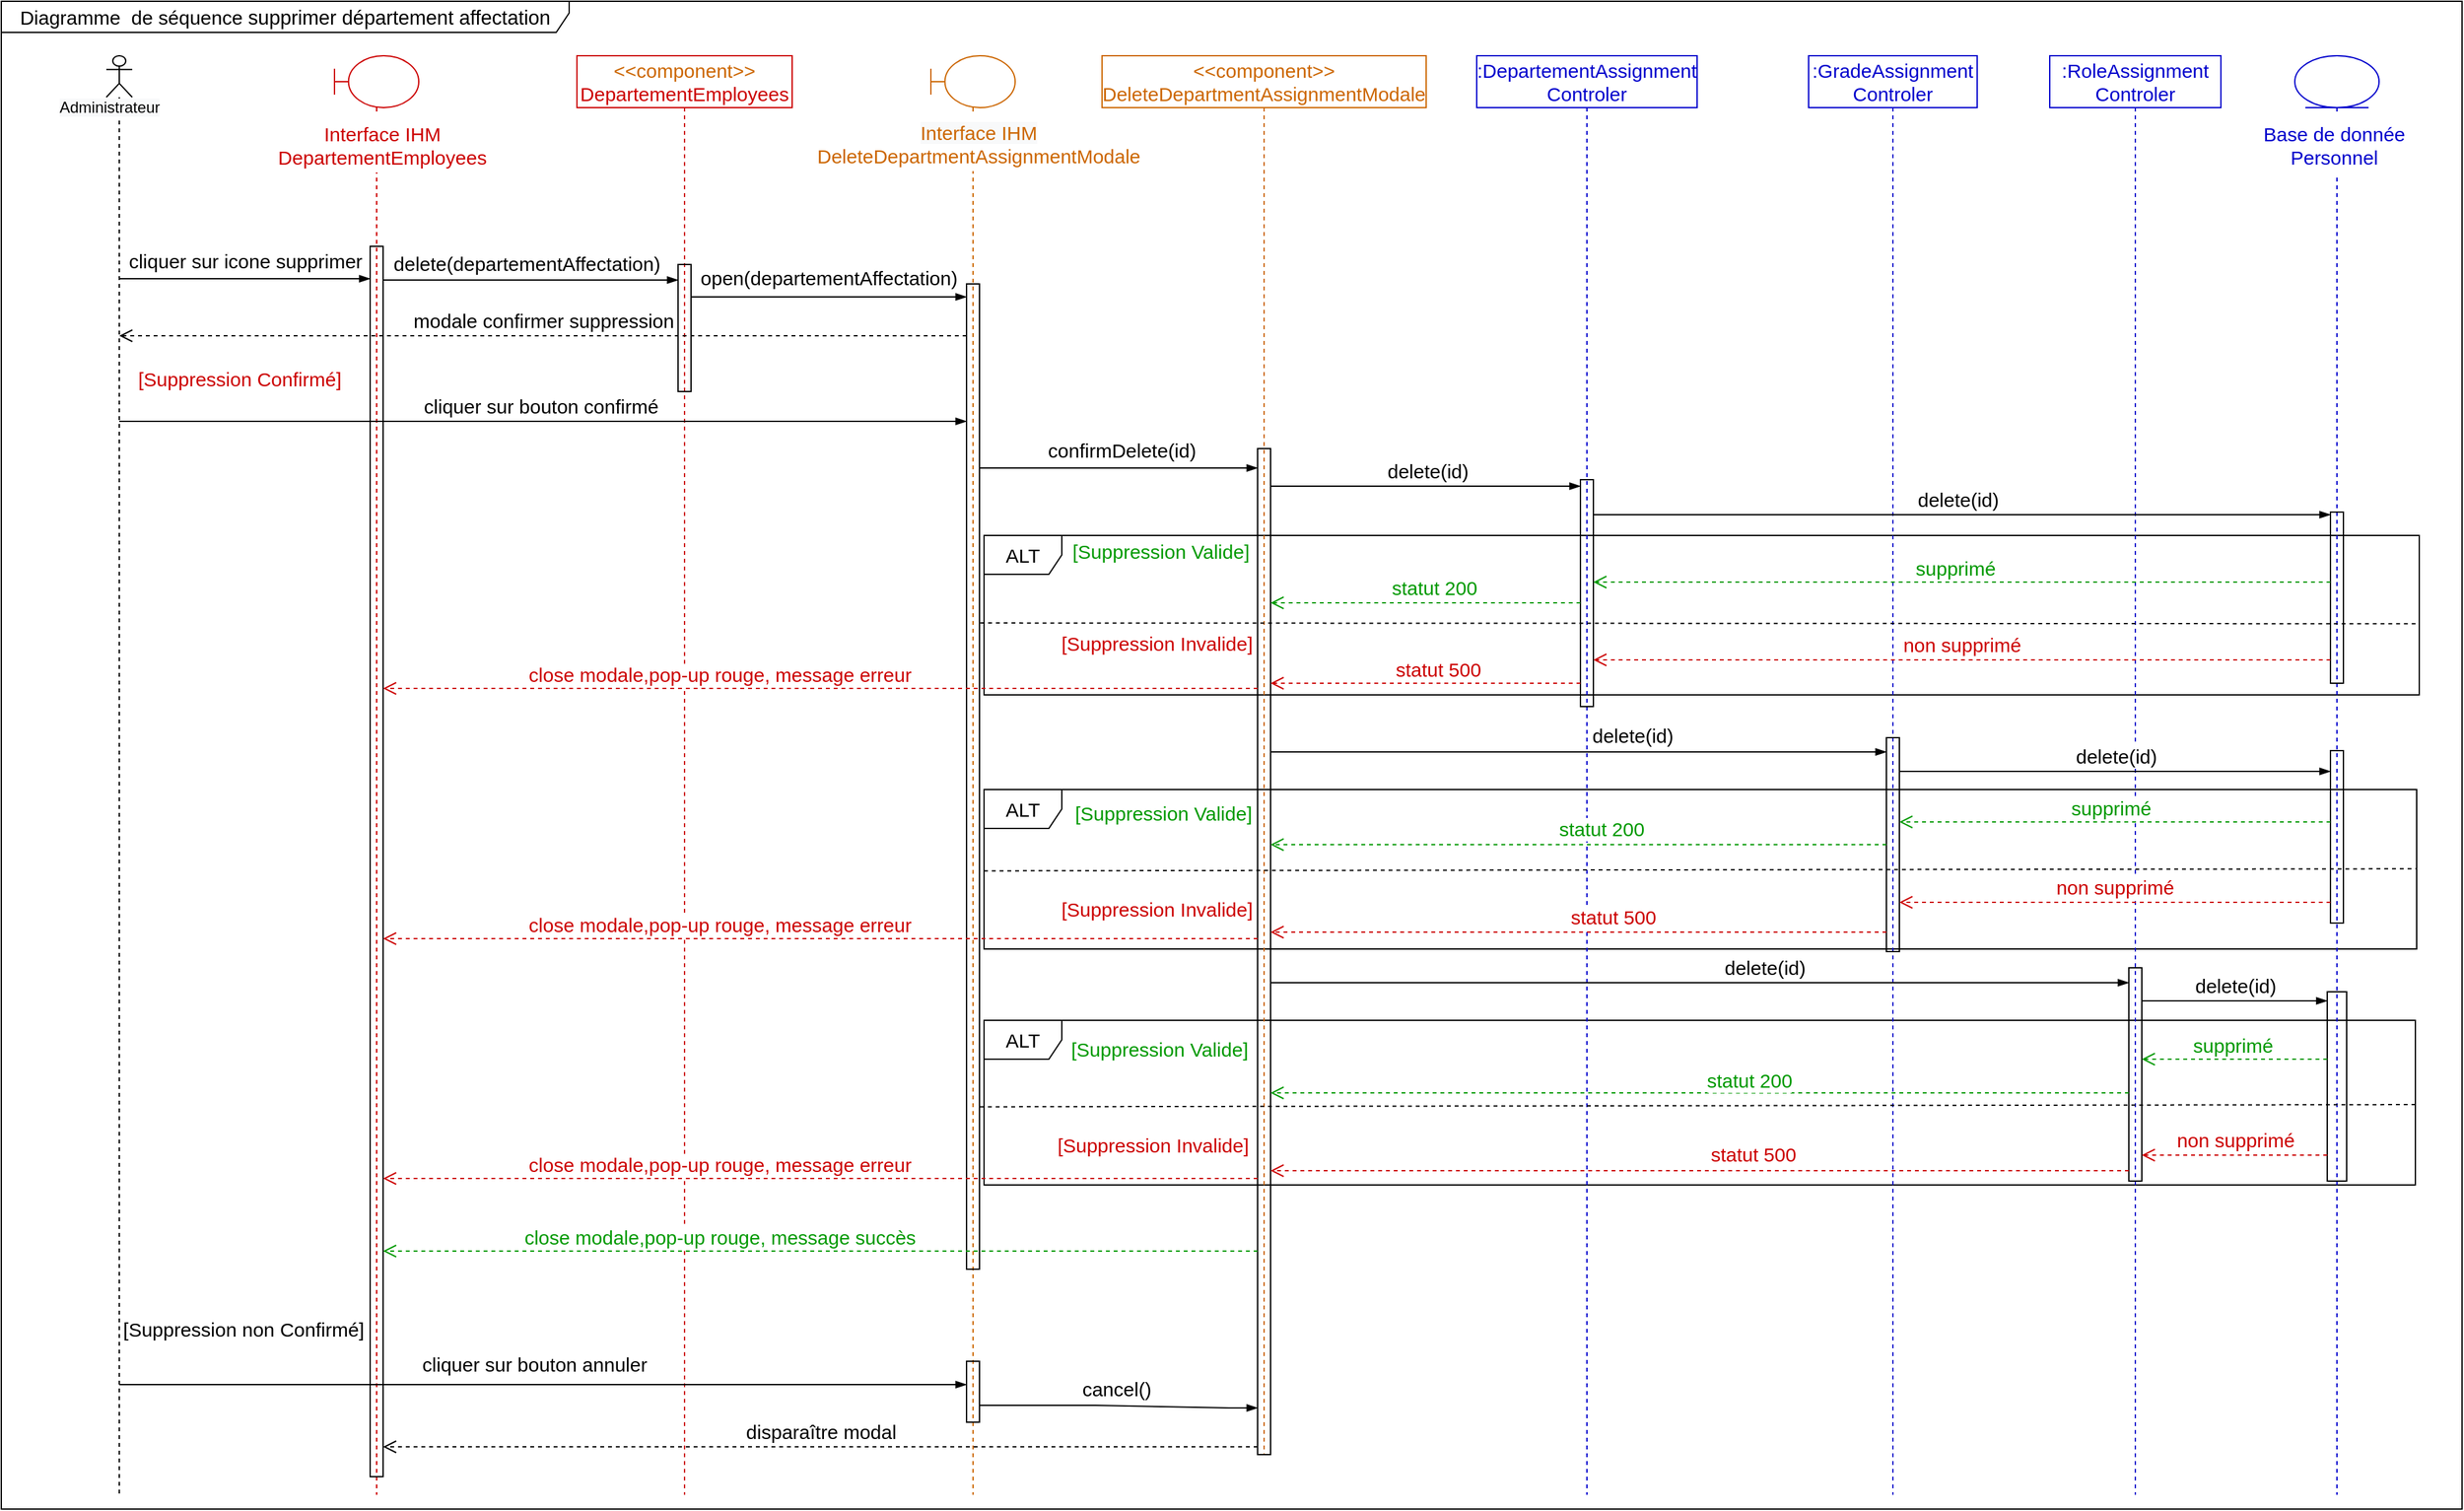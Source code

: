<mxfile version="20.2.7" type="github">
  <diagram id="HV-Ul5BWGhLKLwsfqbYy" name="Page-1">
    <mxGraphModel dx="3555" dy="1763" grid="0" gridSize="10" guides="1" tooltips="1" connect="1" arrows="1" fold="1" page="1" pageScale="1" pageWidth="827" pageHeight="1169" math="0" shadow="0">
      <root>
        <mxCell id="0" />
        <mxCell id="1" parent="0" />
        <mxCell id="Of5QE-kt6p7iBzTXu6Bn-2" value="Diagramme&amp;nbsp; de séquence&amp;nbsp;&lt;span style=&quot;font-size: 11.5pt; line-height: 150%; font-family: Helvetica, sans-serif; background: white;&quot;&gt;supprimer département affectation&lt;/span&gt;" style="shape=umlFrame;whiteSpace=wrap;html=1;rounded=0;shadow=0;glass=0;sketch=0;fontSize=15;fillColor=none;width=438;height=24;" parent="1" vertex="1">
          <mxGeometry x="29" y="23" width="1898" height="1163" as="geometry" />
        </mxCell>
        <mxCell id="Of5QE-kt6p7iBzTXu6Bn-229" value="ALT" style="shape=umlFrame;whiteSpace=wrap;html=1;fontSize=15;fontColor=#000000;fillColor=none;" parent="1" vertex="1">
          <mxGeometry x="787" y="809" width="1104" height="127" as="geometry" />
        </mxCell>
        <mxCell id="Of5QE-kt6p7iBzTXu6Bn-196" value="ALT" style="shape=umlFrame;whiteSpace=wrap;html=1;fontSize=15;fontColor=#000000;fillColor=none;" parent="1" vertex="1">
          <mxGeometry x="787" y="631" width="1105" height="123" as="geometry" />
        </mxCell>
        <mxCell id="Of5QE-kt6p7iBzTXu6Bn-183" value="ALT" style="shape=umlFrame;whiteSpace=wrap;html=1;fontSize=15;fontColor=#000000;fillColor=none;" parent="1" vertex="1">
          <mxGeometry x="787" y="435" width="1107" height="123" as="geometry" />
        </mxCell>
        <mxCell id="Of5QE-kt6p7iBzTXu6Bn-8" value=":DepartementAssignment&lt;br&gt;Controler" style="shape=umlLifeline;perimeter=lifelinePerimeter;whiteSpace=wrap;html=1;container=1;collapsible=0;recursiveResize=0;outlineConnect=0;rounded=0;shadow=0;glass=0;sketch=0;fillColor=none;fontSize=15;fontColor=#0000CC;strokeColor=#0000CC;" parent="1" vertex="1">
          <mxGeometry x="1167" y="65" width="170" height="1110" as="geometry" />
        </mxCell>
        <mxCell id="Of5QE-kt6p7iBzTXu6Bn-173" value="" style="html=1;points=[];perimeter=orthogonalPerimeter;rounded=0;shadow=0;glass=0;sketch=0;fontSize=15;fillColor=none;" parent="Of5QE-kt6p7iBzTXu6Bn-8" vertex="1">
          <mxGeometry x="80" y="327" width="10" height="175" as="geometry" />
        </mxCell>
        <mxCell id="Of5QE-kt6p7iBzTXu6Bn-12" value="" style="shape=umlLifeline;participant=umlActor;perimeter=lifelinePerimeter;whiteSpace=wrap;html=1;container=1;collapsible=0;recursiveResize=0;verticalAlign=top;spacingTop=36;outlineConnect=0;fillColor=none;size=32;sketch=0;shadow=0;rounded=0;glass=0;" parent="1" vertex="1">
          <mxGeometry x="110" y="65" width="20" height="1110" as="geometry" />
        </mxCell>
        <mxCell id="Of5QE-kt6p7iBzTXu6Bn-13" value="&lt;span style=&quot;color: rgb(0, 0, 0); font-family: Helvetica; font-size: 12px; font-style: normal; font-variant-ligatures: normal; font-variant-caps: normal; font-weight: 400; letter-spacing: normal; orphans: 2; text-align: center; text-indent: 0px; text-transform: none; widows: 2; word-spacing: 0px; -webkit-text-stroke-width: 0px; background-color: rgb(248, 249, 250); text-decoration-thickness: initial; text-decoration-style: initial; text-decoration-color: initial; float: none; display: inline !important;&quot;&gt;Administrateur&lt;/span&gt;" style="text;whiteSpace=wrap;html=1;" parent="1" vertex="1">
          <mxGeometry x="72" y="91" width="105" height="36" as="geometry" />
        </mxCell>
        <mxCell id="Of5QE-kt6p7iBzTXu6Bn-16" value="" style="shape=umlLifeline;participant=umlBoundary;perimeter=lifelinePerimeter;whiteSpace=wrap;html=1;container=1;collapsible=0;recursiveResize=0;verticalAlign=top;spacingTop=36;outlineConnect=0;rounded=0;shadow=0;glass=0;sketch=0;fontSize=15;fillColor=none;fontColor=#CC0000;strokeColor=#CC0000;" parent="1" vertex="1">
          <mxGeometry x="286" y="65" width="65" height="1110" as="geometry" />
        </mxCell>
        <mxCell id="Of5QE-kt6p7iBzTXu6Bn-17" value="&lt;span style=&quot;font-family: Helvetica; font-size: 15px; font-style: normal; font-variant-ligatures: normal; font-variant-caps: normal; font-weight: 400; letter-spacing: normal; orphans: 2; text-indent: 0px; text-transform: none; widows: 2; word-spacing: 0px; -webkit-text-stroke-width: 0px; text-decoration-thickness: initial; text-decoration-style: initial; text-decoration-color: initial; float: none; display: inline !important;&quot;&gt;Interface IHM&lt;/span&gt;&lt;br style=&quot;font-family: Helvetica; font-size: 15px; font-style: normal; font-variant-ligatures: normal; font-variant-caps: normal; font-weight: 400; letter-spacing: normal; orphans: 2; text-indent: 0px; text-transform: none; widows: 2; word-spacing: 0px; -webkit-text-stroke-width: 0px; text-decoration-thickness: initial; text-decoration-style: initial; text-decoration-color: initial;&quot;&gt;DepartementEmployees" style="text;whiteSpace=wrap;html=1;fontSize=15;align=center;fillColor=default;fontColor=#CC0000;" parent="Of5QE-kt6p7iBzTXu6Bn-16" vertex="1">
          <mxGeometry x="-24" y="45" width="122" height="45" as="geometry" />
        </mxCell>
        <mxCell id="Of5QE-kt6p7iBzTXu6Bn-18" value="" style="html=1;points=[];perimeter=orthogonalPerimeter;rounded=0;shadow=0;glass=0;sketch=0;fontSize=15;fillColor=none;" parent="Of5QE-kt6p7iBzTXu6Bn-16" vertex="1">
          <mxGeometry x="27.5" y="147" width="10" height="949" as="geometry" />
        </mxCell>
        <mxCell id="Of5QE-kt6p7iBzTXu6Bn-20" value=":GradeAssignment&lt;br&gt;Controler" style="shape=umlLifeline;perimeter=lifelinePerimeter;whiteSpace=wrap;html=1;container=1;collapsible=0;recursiveResize=0;outlineConnect=0;rounded=0;shadow=0;glass=0;sketch=0;fillColor=none;fontSize=15;strokeColor=#0000CC;fontColor=#0000CC;" parent="1" vertex="1">
          <mxGeometry x="1423" y="65" width="130" height="1110" as="geometry" />
        </mxCell>
        <mxCell id="Of5QE-kt6p7iBzTXu6Bn-208" value="" style="html=1;points=[];perimeter=orthogonalPerimeter;rounded=0;shadow=0;glass=0;sketch=0;fontSize=15;fillColor=none;" parent="Of5QE-kt6p7iBzTXu6Bn-20" vertex="1">
          <mxGeometry x="60" y="526" width="10" height="165" as="geometry" />
        </mxCell>
        <mxCell id="Of5QE-kt6p7iBzTXu6Bn-23" value="" style="shape=umlLifeline;participant=umlEntity;perimeter=lifelinePerimeter;whiteSpace=wrap;html=1;container=1;collapsible=0;recursiveResize=0;verticalAlign=top;spacingTop=36;outlineConnect=0;rounded=0;shadow=0;glass=0;sketch=0;fontSize=15;fillColor=none;strokeColor=#0000CC;" parent="1" vertex="1">
          <mxGeometry x="1798" y="65" width="65" height="1110" as="geometry" />
        </mxCell>
        <mxCell id="Of5QE-kt6p7iBzTXu6Bn-24" value="Base de donnée&lt;br&gt;Personnel" style="text;whiteSpace=wrap;html=1;fontSize=15;align=center;fillColor=default;fontColor=#0000CC;labelBackgroundColor=none;" parent="Of5QE-kt6p7iBzTXu6Bn-23" vertex="1">
          <mxGeometry x="-33" y="45" width="127" height="48" as="geometry" />
        </mxCell>
        <mxCell id="Of5QE-kt6p7iBzTXu6Bn-179" value="" style="html=1;points=[];perimeter=orthogonalPerimeter;rounded=0;shadow=0;glass=0;sketch=0;fontSize=15;fillColor=none;" parent="Of5QE-kt6p7iBzTXu6Bn-23" vertex="1">
          <mxGeometry x="27.5" y="352" width="10" height="132" as="geometry" />
        </mxCell>
        <mxCell id="Of5QE-kt6p7iBzTXu6Bn-210" value="" style="html=1;points=[];perimeter=orthogonalPerimeter;rounded=0;shadow=0;glass=0;sketch=0;fontSize=15;fillColor=none;" parent="Of5QE-kt6p7iBzTXu6Bn-23" vertex="1">
          <mxGeometry x="27.5" y="536" width="10" height="133" as="geometry" />
        </mxCell>
        <mxCell id="Of5QE-kt6p7iBzTXu6Bn-237" value="" style="html=1;points=[];perimeter=orthogonalPerimeter;rounded=0;shadow=0;glass=0;sketch=0;fontSize=15;fillColor=none;" parent="Of5QE-kt6p7iBzTXu6Bn-23" vertex="1">
          <mxGeometry x="25" y="722" width="15" height="146" as="geometry" />
        </mxCell>
        <mxCell id="Of5QE-kt6p7iBzTXu6Bn-33" value="&lt;span style=&quot;color: rgb(204, 102, 0);&quot;&gt;&amp;lt;&amp;lt;component&amp;gt;&amp;gt;&lt;/span&gt;&lt;br style=&quot;color: rgb(204, 102, 0);&quot;&gt;DepartementEmployees" style="shape=umlLifeline;perimeter=lifelinePerimeter;whiteSpace=wrap;html=1;container=1;collapsible=0;recursiveResize=0;outlineConnect=0;rounded=0;shadow=0;glass=0;sketch=0;fillColor=none;fontSize=15;fontColor=#CC0000;strokeColor=#CC0000;" parent="1" vertex="1">
          <mxGeometry x="473" y="65" width="166" height="1110" as="geometry" />
        </mxCell>
        <mxCell id="Of5QE-kt6p7iBzTXu6Bn-155" value="" style="html=1;points=[];perimeter=orthogonalPerimeter;rounded=0;shadow=0;glass=0;sketch=0;fontSize=15;fillColor=none;" parent="Of5QE-kt6p7iBzTXu6Bn-33" vertex="1">
          <mxGeometry x="78" y="161" width="10" height="98" as="geometry" />
        </mxCell>
        <mxCell id="Of5QE-kt6p7iBzTXu6Bn-37" value=":RoleAssignment&lt;br&gt;Controler" style="shape=umlLifeline;perimeter=lifelinePerimeter;whiteSpace=wrap;html=1;container=1;collapsible=0;recursiveResize=0;outlineConnect=0;rounded=0;shadow=0;glass=0;sketch=0;fillColor=none;fontSize=15;strokeColor=#0000CC;fontColor=#0000CC;" parent="1" vertex="1">
          <mxGeometry x="1609" y="65" width="132" height="1110" as="geometry" />
        </mxCell>
        <mxCell id="Of5QE-kt6p7iBzTXu6Bn-233" value="" style="html=1;points=[];perimeter=orthogonalPerimeter;rounded=0;shadow=0;glass=0;sketch=0;fontSize=15;fillColor=none;" parent="Of5QE-kt6p7iBzTXu6Bn-37" vertex="1">
          <mxGeometry x="61" y="703.5" width="10" height="164.5" as="geometry" />
        </mxCell>
        <mxCell id="Of5QE-kt6p7iBzTXu6Bn-150" value="" style="edgeStyle=elbowEdgeStyle;fontSize=12;html=1;endArrow=blockThin;endFill=1;rounded=0;" parent="1" source="Of5QE-kt6p7iBzTXu6Bn-12" target="Of5QE-kt6p7iBzTXu6Bn-18" edge="1">
          <mxGeometry width="160" relative="1" as="geometry">
            <mxPoint x="115" y="229" as="sourcePoint" />
            <mxPoint x="323.5" y="237" as="targetPoint" />
            <Array as="points">
              <mxPoint x="190" y="237" />
              <mxPoint x="171" y="210" />
            </Array>
          </mxGeometry>
        </mxCell>
        <mxCell id="Of5QE-kt6p7iBzTXu6Bn-151" value="cliquer sur icone supprimer" style="edgeLabel;html=1;align=center;verticalAlign=middle;resizable=0;points=[];fontSize=15;" parent="Of5QE-kt6p7iBzTXu6Bn-150" vertex="1" connectable="0">
          <mxGeometry x="-0.395" relative="1" as="geometry">
            <mxPoint x="38" y="-14" as="offset" />
          </mxGeometry>
        </mxCell>
        <mxCell id="Of5QE-kt6p7iBzTXu6Bn-152" value="" style="fontSize=12;html=1;endArrow=blockThin;endFill=1;rounded=0;" parent="1" source="Of5QE-kt6p7iBzTXu6Bn-18" target="Of5QE-kt6p7iBzTXu6Bn-155" edge="1">
          <mxGeometry width="160" relative="1" as="geometry">
            <mxPoint x="333.5" y="238" as="sourcePoint" />
            <mxPoint x="560" y="238" as="targetPoint" />
            <Array as="points">
              <mxPoint x="382" y="238" />
            </Array>
          </mxGeometry>
        </mxCell>
        <mxCell id="Of5QE-kt6p7iBzTXu6Bn-153" value="delete(departementAffectation)" style="edgeLabel;html=1;align=center;verticalAlign=middle;resizable=0;points=[];fontSize=15;" parent="Of5QE-kt6p7iBzTXu6Bn-152" vertex="1" connectable="0">
          <mxGeometry x="-0.006" y="-3" relative="1" as="geometry">
            <mxPoint x="-3" y="-16" as="offset" />
          </mxGeometry>
        </mxCell>
        <mxCell id="Of5QE-kt6p7iBzTXu6Bn-158" value="" style="shape=umlLifeline;participant=umlBoundary;perimeter=lifelinePerimeter;whiteSpace=wrap;html=1;container=1;collapsible=0;recursiveResize=0;verticalAlign=top;spacingTop=36;outlineConnect=0;rounded=0;shadow=0;glass=0;sketch=0;fontSize=15;fillColor=none;fontColor=#CC6600;strokeColor=#CC6600;" parent="1" vertex="1">
          <mxGeometry x="746" y="65" width="65" height="1110" as="geometry" />
        </mxCell>
        <mxCell id="Of5QE-kt6p7iBzTXu6Bn-159" value="&lt;span style=&quot;font-family: Helvetica; font-size: 15px; font-style: normal; font-variant-ligatures: normal; font-variant-caps: normal; font-weight: 400; letter-spacing: normal; orphans: 2; text-indent: 0px; text-transform: none; widows: 2; word-spacing: 0px; -webkit-text-stroke-width: 0px; background-color: rgb(248, 249, 250); text-decoration-thickness: initial; text-decoration-style: initial; text-decoration-color: initial; float: none; display: inline !important;&quot;&gt;Interface IHM&lt;/span&gt;&lt;br style=&quot;font-family: Helvetica; font-size: 15px; font-style: normal; font-variant-ligatures: normal; font-variant-caps: normal; font-weight: 400; letter-spacing: normal; orphans: 2; text-indent: 0px; text-transform: none; widows: 2; word-spacing: 0px; -webkit-text-stroke-width: 0px; background-color: rgb(248, 249, 250); text-decoration-thickness: initial; text-decoration-style: initial; text-decoration-color: initial;&quot;&gt;DeleteDepartmentAssignmentModale" style="text;whiteSpace=wrap;html=1;fontSize=15;align=center;fillColor=default;fontColor=#CC6600;" parent="Of5QE-kt6p7iBzTXu6Bn-158" vertex="1">
          <mxGeometry x="-24" y="44" width="122" height="45" as="geometry" />
        </mxCell>
        <mxCell id="Of5QE-kt6p7iBzTXu6Bn-160" value="" style="html=1;points=[];perimeter=orthogonalPerimeter;rounded=0;shadow=0;glass=0;sketch=0;fontSize=15;fillColor=none;" parent="Of5QE-kt6p7iBzTXu6Bn-158" vertex="1">
          <mxGeometry x="27.5" y="176" width="10" height="760" as="geometry" />
        </mxCell>
        <mxCell id="Of5QE-kt6p7iBzTXu6Bn-263" value="" style="html=1;points=[];perimeter=orthogonalPerimeter;rounded=0;shadow=0;glass=0;sketch=0;fontSize=15;fillColor=none;" parent="Of5QE-kt6p7iBzTXu6Bn-158" vertex="1">
          <mxGeometry x="27.5" y="1007" width="10" height="47" as="geometry" />
        </mxCell>
        <mxCell id="Of5QE-kt6p7iBzTXu6Bn-161" value="&amp;lt;&amp;lt;component&amp;gt;&amp;gt;&lt;br&gt;DeleteDepartmentAssignmentModale" style="shape=umlLifeline;perimeter=lifelinePerimeter;whiteSpace=wrap;html=1;container=1;collapsible=0;recursiveResize=0;outlineConnect=0;rounded=0;shadow=0;glass=0;sketch=0;fillColor=none;fontSize=15;fontColor=#CC6600;strokeColor=#CC6600;" parent="1" vertex="1">
          <mxGeometry x="878" y="65" width="250" height="1079" as="geometry" />
        </mxCell>
        <mxCell id="Of5QE-kt6p7iBzTXu6Bn-170" value="" style="html=1;points=[];perimeter=orthogonalPerimeter;rounded=0;shadow=0;glass=0;sketch=0;fontSize=15;fillColor=none;" parent="Of5QE-kt6p7iBzTXu6Bn-161" vertex="1">
          <mxGeometry x="120" y="303" width="10" height="776" as="geometry" />
        </mxCell>
        <mxCell id="Of5QE-kt6p7iBzTXu6Bn-162" value="" style="edgeStyle=elbowEdgeStyle;fontSize=12;html=1;endArrow=blockThin;endFill=1;rounded=0;" parent="1" source="Of5QE-kt6p7iBzTXu6Bn-155" target="Of5QE-kt6p7iBzTXu6Bn-160" edge="1">
          <mxGeometry width="160" relative="1" as="geometry">
            <mxPoint x="570" y="246" as="sourcePoint" />
            <mxPoint x="780.5" y="246" as="targetPoint" />
            <Array as="points">
              <mxPoint x="666" y="251" />
              <mxPoint x="612" y="237" />
            </Array>
          </mxGeometry>
        </mxCell>
        <mxCell id="Of5QE-kt6p7iBzTXu6Bn-163" value="open(departementAffectation&lt;span style=&quot;font-size: 15px;&quot;&gt;)&lt;/span&gt;" style="edgeLabel;html=1;align=center;verticalAlign=middle;resizable=0;points=[];fontSize=15;" parent="Of5QE-kt6p7iBzTXu6Bn-162" vertex="1" connectable="0">
          <mxGeometry x="-0.26" relative="1" as="geometry">
            <mxPoint x="27" y="-15" as="offset" />
          </mxGeometry>
        </mxCell>
        <mxCell id="Of5QE-kt6p7iBzTXu6Bn-164" value="&lt;div style=&quot;text-align: left; font-size: 15px;&quot;&gt;&lt;/div&gt;&lt;span style=&quot;text-align: right;&quot;&gt;&lt;div style=&quot;text-align: left;&quot;&gt;&lt;span style=&quot;background-color: initial;&quot;&gt;[Suppression Confirmé&lt;/span&gt;&lt;span style=&quot;background-color: initial;&quot;&gt;]&lt;/span&gt;&lt;/div&gt;&lt;/span&gt;" style="text;html=1;strokeColor=none;fillColor=none;align=center;verticalAlign=middle;whiteSpace=wrap;rounded=0;fontSize=15;fontColor=#CC0000;" parent="1" vertex="1">
          <mxGeometry x="129.16" y="296" width="168.35" height="35.81" as="geometry" />
        </mxCell>
        <mxCell id="Of5QE-kt6p7iBzTXu6Bn-165" value="modale confirmer suppression" style="html=1;verticalAlign=bottom;endArrow=open;dashed=1;endSize=8;rounded=0;fontSize=15;" parent="1" source="Of5QE-kt6p7iBzTXu6Bn-160" target="Of5QE-kt6p7iBzTXu6Bn-12" edge="1">
          <mxGeometry relative="1" as="geometry">
            <mxPoint x="780.5" y="304" as="sourcePoint" />
            <mxPoint x="118.962" y="304" as="targetPoint" />
            <Array as="points">
              <mxPoint x="593" y="281" />
            </Array>
          </mxGeometry>
        </mxCell>
        <mxCell id="Of5QE-kt6p7iBzTXu6Bn-166" value="" style="edgeStyle=elbowEdgeStyle;fontSize=12;html=1;endArrow=blockThin;endFill=1;rounded=0;fontColor=#000000;" parent="1" source="Of5QE-kt6p7iBzTXu6Bn-12" target="Of5QE-kt6p7iBzTXu6Bn-160" edge="1">
          <mxGeometry width="160" relative="1" as="geometry">
            <mxPoint x="119.447" y="366" as="sourcePoint" />
            <mxPoint x="780.5" y="366" as="targetPoint" />
            <Array as="points">
              <mxPoint x="640" y="347" />
            </Array>
          </mxGeometry>
        </mxCell>
        <mxCell id="Of5QE-kt6p7iBzTXu6Bn-167" value="cliquer sur bouton confirmé" style="edgeLabel;html=1;align=center;verticalAlign=middle;resizable=0;points=[];fontSize=15;fontColor=#000000;" parent="Of5QE-kt6p7iBzTXu6Bn-166" vertex="1" connectable="0">
          <mxGeometry x="0.077" y="-2" relative="1" as="geometry">
            <mxPoint x="-27" y="-14" as="offset" />
          </mxGeometry>
        </mxCell>
        <mxCell id="Of5QE-kt6p7iBzTXu6Bn-168" value="" style="edgeStyle=elbowEdgeStyle;fontSize=12;html=1;endArrow=blockThin;endFill=1;rounded=0;fontColor=#000000;" parent="1" source="Of5QE-kt6p7iBzTXu6Bn-160" target="Of5QE-kt6p7iBzTXu6Bn-170" edge="1">
          <mxGeometry width="160" relative="1" as="geometry">
            <mxPoint x="790.5" y="383.0" as="sourcePoint" />
            <mxPoint x="996" y="383.0" as="targetPoint" />
            <Array as="points">
              <mxPoint x="838" y="383" />
            </Array>
          </mxGeometry>
        </mxCell>
        <mxCell id="Of5QE-kt6p7iBzTXu6Bn-169" value="confirmDelete(id)" style="edgeLabel;html=1;align=center;verticalAlign=middle;resizable=0;points=[];fontSize=15;fontColor=#000000;" parent="Of5QE-kt6p7iBzTXu6Bn-168" vertex="1" connectable="0">
          <mxGeometry x="0.013" y="1" relative="1" as="geometry">
            <mxPoint x="1" y="-13" as="offset" />
          </mxGeometry>
        </mxCell>
        <mxCell id="Of5QE-kt6p7iBzTXu6Bn-171" value="" style="edgeStyle=elbowEdgeStyle;fontSize=12;html=1;endArrow=blockThin;endFill=1;rounded=0;fontColor=#000000;" parent="1" source="Of5QE-kt6p7iBzTXu6Bn-170" target="Of5QE-kt6p7iBzTXu6Bn-173" edge="1">
          <mxGeometry width="160" relative="1" as="geometry">
            <mxPoint x="1006" y="397" as="sourcePoint" />
            <mxPoint x="1273.5" y="397" as="targetPoint" />
            <Array as="points">
              <mxPoint x="1199" y="397" />
              <mxPoint x="1222" y="436" />
            </Array>
          </mxGeometry>
        </mxCell>
        <mxCell id="Of5QE-kt6p7iBzTXu6Bn-172" value="delete(id)" style="edgeLabel;html=1;align=center;verticalAlign=middle;resizable=0;points=[];fontSize=15;fontColor=#000000;" parent="Of5QE-kt6p7iBzTXu6Bn-171" vertex="1" connectable="0">
          <mxGeometry x="-0.029" relative="1" as="geometry">
            <mxPoint x="5" y="-12" as="offset" />
          </mxGeometry>
        </mxCell>
        <mxCell id="Of5QE-kt6p7iBzTXu6Bn-177" value="" style="edgeStyle=elbowEdgeStyle;fontSize=12;html=1;endArrow=blockThin;endFill=1;rounded=0;fontColor=#000000;" parent="1" source="Of5QE-kt6p7iBzTXu6Bn-173" target="Of5QE-kt6p7iBzTXu6Bn-179" edge="1">
          <mxGeometry width="160" relative="1" as="geometry">
            <mxPoint x="1501" y="419" as="sourcePoint" />
            <mxPoint x="1751" y="437" as="targetPoint" />
            <Array as="points">
              <mxPoint x="1695" y="419" />
              <mxPoint x="1726" y="476" />
            </Array>
          </mxGeometry>
        </mxCell>
        <mxCell id="Of5QE-kt6p7iBzTXu6Bn-178" value="delete(id)" style="edgeLabel;html=1;align=center;verticalAlign=middle;resizable=0;points=[];fontSize=15;fontColor=#000000;" parent="Of5QE-kt6p7iBzTXu6Bn-177" vertex="1" connectable="0">
          <mxGeometry x="-0.029" relative="1" as="geometry">
            <mxPoint x="5" y="-12" as="offset" />
          </mxGeometry>
        </mxCell>
        <mxCell id="Of5QE-kt6p7iBzTXu6Bn-180" value="&lt;font color=&quot;#009900&quot;&gt;supprimé&lt;/font&gt;" style="html=1;verticalAlign=bottom;endArrow=open;dashed=1;endSize=8;rounded=0;fontSize=15;strokeColor=#009900;" parent="1" source="Of5QE-kt6p7iBzTXu6Bn-179" target="Of5QE-kt6p7iBzTXu6Bn-173" edge="1">
          <mxGeometry x="0.02" y="1" relative="1" as="geometry">
            <mxPoint x="2439.5" y="483.0" as="sourcePoint" />
            <mxPoint x="1501" y="468" as="targetPoint" />
            <Array as="points">
              <mxPoint x="1709" y="471" />
            </Array>
            <mxPoint as="offset" />
          </mxGeometry>
        </mxCell>
        <mxCell id="Of5QE-kt6p7iBzTXu6Bn-182" value="" style="html=1;verticalAlign=bottom;endArrow=open;dashed=1;endSize=8;rounded=0;fontSize=15;strokeColor=#009900;" parent="1" source="Of5QE-kt6p7iBzTXu6Bn-173" target="Of5QE-kt6p7iBzTXu6Bn-170" edge="1">
          <mxGeometry x="-0.151" relative="1" as="geometry">
            <mxPoint x="1273.5" y="505" as="sourcePoint" />
            <mxPoint x="1006" y="505" as="targetPoint" />
            <Array as="points">
              <mxPoint x="1041" y="487" />
            </Array>
            <mxPoint as="offset" />
          </mxGeometry>
        </mxCell>
        <mxCell id="Of5QE-kt6p7iBzTXu6Bn-191" value="&lt;span style=&quot;color: rgb(0, 153, 0); font-size: 15px;&quot;&gt;statut 200&lt;/span&gt;" style="edgeLabel;html=1;align=center;verticalAlign=middle;resizable=0;points=[];" parent="Of5QE-kt6p7iBzTXu6Bn-182" vertex="1" connectable="0">
          <mxGeometry x="-0.246" y="1" relative="1" as="geometry">
            <mxPoint x="-23" y="-13" as="offset" />
          </mxGeometry>
        </mxCell>
        <mxCell id="Of5QE-kt6p7iBzTXu6Bn-184" value="&lt;div style=&quot;text-align: left; font-size: 15px;&quot;&gt;&lt;/div&gt;&lt;span style=&quot;text-align: right;&quot;&gt;&lt;div style=&quot;text-align: left;&quot;&gt;&lt;span style=&quot;background-color: initial;&quot;&gt;[Suppression Valide&lt;/span&gt;&lt;span style=&quot;background-color: initial;&quot;&gt;]&lt;/span&gt;&lt;/div&gt;&lt;/span&gt;" style="text;html=1;strokeColor=none;fillColor=none;align=center;verticalAlign=middle;whiteSpace=wrap;rounded=0;fontSize=15;fontColor=#009900;" parent="1" vertex="1">
          <mxGeometry x="835.004" y="433" width="177.32" height="28" as="geometry" />
        </mxCell>
        <mxCell id="Of5QE-kt6p7iBzTXu6Bn-185" value="&lt;div style=&quot;text-align: left; font-size: 15px;&quot;&gt;&lt;/div&gt;&lt;span style=&quot;text-align: right;&quot;&gt;&lt;div style=&quot;text-align: left;&quot;&gt;&lt;span style=&quot;background-color: initial;&quot;&gt;[Suppression Invalide&lt;/span&gt;&lt;span style=&quot;background-color: initial;&quot;&gt;]&lt;/span&gt;&lt;/div&gt;&lt;/span&gt;" style="text;html=1;strokeColor=none;fillColor=none;align=center;verticalAlign=middle;whiteSpace=wrap;rounded=0;fontSize=15;fontColor=#CC0000;" parent="1" vertex="1">
          <mxGeometry x="832.004" y="504" width="177.32" height="28" as="geometry" />
        </mxCell>
        <mxCell id="Of5QE-kt6p7iBzTXu6Bn-186" style="rounded=0;orthogonalLoop=1;jettySize=auto;html=1;fontSize=15;fontColor=#000000;strokeColor=#000000;endArrow=none;endFill=0;dashed=1;exitX=1.066;exitY=0.524;exitDx=0;exitDy=0;exitPerimeter=0;entryX=0.999;entryY=0.554;entryDx=0;entryDy=0;entryPerimeter=0;" parent="1" target="Of5QE-kt6p7iBzTXu6Bn-183" edge="1">
          <mxGeometry relative="1" as="geometry">
            <mxPoint x="784.16" y="502.544" as="sourcePoint" />
            <mxPoint x="2508" y="502.544" as="targetPoint" />
          </mxGeometry>
        </mxCell>
        <mxCell id="Of5QE-kt6p7iBzTXu6Bn-187" value="&lt;font color=&quot;#cc0000&quot;&gt;non supprimé&lt;/font&gt;" style="html=1;verticalAlign=bottom;endArrow=open;dashed=1;endSize=8;rounded=0;fontSize=15;fontColor=#000000;strokeColor=#CC0000;" parent="1" source="Of5QE-kt6p7iBzTXu6Bn-179" target="Of5QE-kt6p7iBzTXu6Bn-173" edge="1">
          <mxGeometry relative="1" as="geometry">
            <mxPoint x="2436.5" y="512" as="sourcePoint" />
            <mxPoint x="1501" y="532.0" as="targetPoint" />
            <Array as="points">
              <mxPoint x="1551" y="531" />
            </Array>
          </mxGeometry>
        </mxCell>
        <mxCell id="Of5QE-kt6p7iBzTXu6Bn-189" value="" style="html=1;verticalAlign=bottom;endArrow=open;dashed=1;endSize=8;rounded=0;fontSize=15;fontColor=#000000;strokeColor=#CC0000;" parent="1" source="Of5QE-kt6p7iBzTXu6Bn-173" target="Of5QE-kt6p7iBzTXu6Bn-170" edge="1">
          <mxGeometry x="-0.194" y="2" relative="1" as="geometry">
            <mxPoint x="1240.5" y="549" as="sourcePoint" />
            <mxPoint x="1058" y="549" as="targetPoint" />
            <Array as="points">
              <mxPoint x="1221" y="549" />
            </Array>
            <mxPoint as="offset" />
          </mxGeometry>
        </mxCell>
        <mxCell id="Of5QE-kt6p7iBzTXu6Bn-190" value="&lt;span style=&quot;color: rgb(204, 0, 0); font-size: 15px;&quot;&gt;statut 500&lt;/span&gt;" style="edgeLabel;html=1;align=center;verticalAlign=middle;resizable=0;points=[];" parent="Of5QE-kt6p7iBzTXu6Bn-189" vertex="1" connectable="0">
          <mxGeometry x="-0.101" y="-3" relative="1" as="geometry">
            <mxPoint x="-3" y="-8" as="offset" />
          </mxGeometry>
        </mxCell>
        <mxCell id="Of5QE-kt6p7iBzTXu6Bn-197" value="&lt;div style=&quot;text-align: left; font-size: 15px;&quot;&gt;&lt;/div&gt;&lt;span style=&quot;text-align: right;&quot;&gt;&lt;div style=&quot;text-align: left;&quot;&gt;&lt;span style=&quot;background-color: initial;&quot;&gt;[Suppression Valide&lt;/span&gt;&lt;span style=&quot;background-color: initial;&quot;&gt;]&lt;/span&gt;&lt;/div&gt;&lt;/span&gt;" style="text;html=1;strokeColor=none;fillColor=none;align=center;verticalAlign=middle;whiteSpace=wrap;rounded=0;fontSize=15;fontColor=#009900;" parent="1" vertex="1">
          <mxGeometry x="837.004" y="635" width="177.32" height="28" as="geometry" />
        </mxCell>
        <mxCell id="Of5QE-kt6p7iBzTXu6Bn-198" value="&lt;div style=&quot;text-align: left; font-size: 15px;&quot;&gt;&lt;/div&gt;&lt;span style=&quot;text-align: right;&quot;&gt;&lt;div style=&quot;text-align: left;&quot;&gt;&lt;span style=&quot;background-color: initial;&quot;&gt;[Suppression Invalide&lt;/span&gt;&lt;span style=&quot;background-color: initial;&quot;&gt;]&lt;/span&gt;&lt;/div&gt;&lt;/span&gt;" style="text;html=1;strokeColor=none;fillColor=none;align=center;verticalAlign=middle;whiteSpace=wrap;rounded=0;fontSize=15;fontColor=#CC0000;" parent="1" vertex="1">
          <mxGeometry x="832.004" y="709" width="177.32" height="28" as="geometry" />
        </mxCell>
        <mxCell id="Of5QE-kt6p7iBzTXu6Bn-201" value="" style="edgeStyle=elbowEdgeStyle;fontSize=12;html=1;endArrow=blockThin;endFill=1;rounded=0;fontColor=#000000;" parent="1" source="Of5QE-kt6p7iBzTXu6Bn-170" target="Of5QE-kt6p7iBzTXu6Bn-208" edge="1">
          <mxGeometry width="160" relative="1" as="geometry">
            <mxPoint x="1018" y="600" as="sourcePoint" />
            <mxPoint x="1257" y="600" as="targetPoint" />
            <Array as="points">
              <mxPoint x="1213" y="602" />
              <mxPoint x="1232" y="639" />
            </Array>
          </mxGeometry>
        </mxCell>
        <mxCell id="Of5QE-kt6p7iBzTXu6Bn-202" value="delete(id)" style="edgeLabel;html=1;align=center;verticalAlign=middle;resizable=0;points=[];fontSize=15;fontColor=#000000;" parent="Of5QE-kt6p7iBzTXu6Bn-201" vertex="1" connectable="0">
          <mxGeometry x="-0.029" relative="1" as="geometry">
            <mxPoint x="48" y="-13" as="offset" />
          </mxGeometry>
        </mxCell>
        <mxCell id="Of5QE-kt6p7iBzTXu6Bn-211" value="" style="edgeStyle=elbowEdgeStyle;fontSize=12;html=1;endArrow=blockThin;endFill=1;rounded=0;fontColor=#000000;" parent="1" source="Of5QE-kt6p7iBzTXu6Bn-208" target="Of5QE-kt6p7iBzTXu6Bn-210" edge="1">
          <mxGeometry width="160" relative="1" as="geometry">
            <mxPoint x="1878" y="621" as="sourcePoint" />
            <mxPoint x="2516.5" y="615" as="targetPoint" />
            <Array as="points">
              <mxPoint x="1811" y="617" />
              <mxPoint x="2070" y="670" />
            </Array>
          </mxGeometry>
        </mxCell>
        <mxCell id="Of5QE-kt6p7iBzTXu6Bn-212" value="delete(id)" style="edgeLabel;html=1;align=center;verticalAlign=middle;resizable=0;points=[];fontSize=15;fontColor=#000000;" parent="Of5QE-kt6p7iBzTXu6Bn-211" vertex="1" connectable="0">
          <mxGeometry x="-0.029" relative="1" as="geometry">
            <mxPoint x="5" y="-12" as="offset" />
          </mxGeometry>
        </mxCell>
        <mxCell id="Of5QE-kt6p7iBzTXu6Bn-213" style="rounded=0;orthogonalLoop=1;jettySize=auto;html=1;fontSize=15;fontColor=#000000;strokeColor=#000000;endArrow=none;endFill=0;dashed=1;exitX=0;exitY=0.51;exitDx=0;exitDy=0;exitPerimeter=0;entryX=1;entryY=0.497;entryDx=0;entryDy=0;entryPerimeter=0;" parent="1" source="Of5QE-kt6p7iBzTXu6Bn-196" target="Of5QE-kt6p7iBzTXu6Bn-196" edge="1">
          <mxGeometry relative="1" as="geometry">
            <mxPoint x="811.0" y="691.664" as="sourcePoint" />
            <mxPoint x="2534.84" y="691.664" as="targetPoint" />
          </mxGeometry>
        </mxCell>
        <mxCell id="Of5QE-kt6p7iBzTXu6Bn-215" value="&lt;font color=&quot;#009900&quot;&gt;supprimé&lt;/font&gt;" style="html=1;verticalAlign=bottom;endArrow=open;dashed=1;endSize=8;rounded=0;fontSize=15;strokeColor=#009900;" parent="1" source="Of5QE-kt6p7iBzTXu6Bn-210" target="Of5QE-kt6p7iBzTXu6Bn-208" edge="1">
          <mxGeometry x="0.02" y="1" relative="1" as="geometry">
            <mxPoint x="2503.5" y="663" as="sourcePoint" />
            <mxPoint x="1878" y="656" as="targetPoint" />
            <Array as="points">
              <mxPoint x="1812" y="656" />
            </Array>
            <mxPoint as="offset" />
          </mxGeometry>
        </mxCell>
        <mxCell id="Of5QE-kt6p7iBzTXu6Bn-217" value="" style="html=1;verticalAlign=bottom;endArrow=open;dashed=1;endSize=8;rounded=0;fontSize=15;strokeColor=#009900;" parent="1" source="Of5QE-kt6p7iBzTXu6Bn-208" target="Of5QE-kt6p7iBzTXu6Bn-170" edge="1">
          <mxGeometry x="-0.151" relative="1" as="geometry">
            <mxPoint x="1646" y="684" as="sourcePoint" />
            <mxPoint x="1412" y="687" as="targetPoint" />
            <Array as="points" />
            <mxPoint as="offset" />
          </mxGeometry>
        </mxCell>
        <mxCell id="Of5QE-kt6p7iBzTXu6Bn-218" value="&lt;span style=&quot;color: rgb(0, 153, 0); font-size: 15px;&quot;&gt;statut 200&lt;/span&gt;" style="edgeLabel;html=1;align=center;verticalAlign=middle;resizable=0;points=[];" parent="Of5QE-kt6p7iBzTXu6Bn-217" vertex="1" connectable="0">
          <mxGeometry x="-0.246" y="1" relative="1" as="geometry">
            <mxPoint x="-41" y="-14" as="offset" />
          </mxGeometry>
        </mxCell>
        <mxCell id="Of5QE-kt6p7iBzTXu6Bn-219" value="&lt;font color=&quot;#cc0000&quot;&gt;non supprimé&lt;/font&gt;" style="html=1;verticalAlign=bottom;endArrow=open;dashed=1;endSize=8;rounded=0;fontSize=15;fontColor=#000000;strokeColor=#CC0000;" parent="1" source="Of5QE-kt6p7iBzTXu6Bn-210" target="Of5QE-kt6p7iBzTXu6Bn-208" edge="1">
          <mxGeometry relative="1" as="geometry">
            <mxPoint x="2503.5" y="725" as="sourcePoint" />
            <mxPoint x="1878" y="718.0" as="targetPoint" />
            <Array as="points">
              <mxPoint x="1769" y="718" />
            </Array>
          </mxGeometry>
        </mxCell>
        <mxCell id="Of5QE-kt6p7iBzTXu6Bn-221" value="" style="html=1;verticalAlign=bottom;endArrow=open;dashed=1;endSize=8;rounded=0;fontSize=15;fontColor=#000000;strokeColor=#CC0000;" parent="1" source="Of5QE-kt6p7iBzTXu6Bn-208" target="Of5QE-kt6p7iBzTXu6Bn-170" edge="1">
          <mxGeometry x="-0.114" y="-5" relative="1" as="geometry">
            <mxPoint x="1650" y="741" as="sourcePoint" />
            <mxPoint x="1416" y="741" as="targetPoint" />
            <Array as="points">
              <mxPoint x="1460" y="741" />
            </Array>
            <mxPoint as="offset" />
          </mxGeometry>
        </mxCell>
        <mxCell id="Of5QE-kt6p7iBzTXu6Bn-222" value="&lt;span style=&quot;color: rgb(204, 0, 0); font-size: 15px;&quot;&gt;statut 500&lt;/span&gt;" style="edgeLabel;html=1;align=center;verticalAlign=middle;resizable=0;points=[];fontColor=none;" parent="Of5QE-kt6p7iBzTXu6Bn-221" vertex="1" connectable="0">
          <mxGeometry x="-0.151" y="3" relative="1" as="geometry">
            <mxPoint x="-10" y="-15" as="offset" />
          </mxGeometry>
        </mxCell>
        <mxCell id="Of5QE-kt6p7iBzTXu6Bn-226" value="&lt;div style=&quot;text-align: left; font-size: 15px;&quot;&gt;&lt;/div&gt;&lt;span style=&quot;text-align: right;&quot;&gt;&lt;div style=&quot;text-align: left;&quot;&gt;&lt;span style=&quot;background-color: initial;&quot;&gt;[Suppression Valide&lt;/span&gt;&lt;span style=&quot;background-color: initial;&quot;&gt;]&lt;/span&gt;&lt;/div&gt;&lt;/span&gt;" style="text;html=1;strokeColor=none;fillColor=none;align=center;verticalAlign=middle;whiteSpace=wrap;rounded=0;fontSize=15;fontColor=#009900;" parent="1" vertex="1">
          <mxGeometry x="834.004" y="817" width="177.32" height="28" as="geometry" />
        </mxCell>
        <mxCell id="Of5QE-kt6p7iBzTXu6Bn-227" value="&lt;div style=&quot;text-align: left; font-size: 15px;&quot;&gt;&lt;/div&gt;&lt;span style=&quot;text-align: right;&quot;&gt;&lt;div style=&quot;text-align: left;&quot;&gt;&lt;span style=&quot;background-color: initial;&quot;&gt;[Suppression Invalide&lt;/span&gt;&lt;span style=&quot;background-color: initial;&quot;&gt;]&lt;/span&gt;&lt;/div&gt;&lt;/span&gt;" style="text;html=1;strokeColor=none;fillColor=none;align=center;verticalAlign=middle;whiteSpace=wrap;rounded=0;fontSize=15;fontColor=#CC0000;" parent="1" vertex="1">
          <mxGeometry x="829.004" y="891" width="177.32" height="28" as="geometry" />
        </mxCell>
        <mxCell id="Of5QE-kt6p7iBzTXu6Bn-228" style="rounded=0;orthogonalLoop=1;jettySize=auto;html=1;fontSize=15;fontColor=#000000;strokeColor=#000000;endArrow=none;endFill=0;dashed=1;exitX=0;exitY=0.51;exitDx=0;exitDy=0;exitPerimeter=0;entryX=1;entryY=0.512;entryDx=0;entryDy=0;entryPerimeter=0;" parent="1" target="Of5QE-kt6p7iBzTXu6Bn-229" edge="1">
          <mxGeometry relative="1" as="geometry">
            <mxPoint x="784" y="875.73" as="sourcePoint" />
            <mxPoint x="2499" y="874" as="targetPoint" />
          </mxGeometry>
        </mxCell>
        <mxCell id="Of5QE-kt6p7iBzTXu6Bn-230" value="" style="edgeStyle=elbowEdgeStyle;fontSize=12;html=1;endArrow=blockThin;endFill=1;rounded=0;fontColor=#000000;" parent="1" source="Of5QE-kt6p7iBzTXu6Bn-170" target="Of5QE-kt6p7iBzTXu6Bn-233" edge="1">
          <mxGeometry width="160" relative="1" as="geometry">
            <mxPoint x="1014.32" y="786" as="sourcePoint" />
            <mxPoint x="1680.32" y="786" as="targetPoint" />
            <Array as="points">
              <mxPoint x="1244" y="780" />
            </Array>
          </mxGeometry>
        </mxCell>
        <mxCell id="Of5QE-kt6p7iBzTXu6Bn-231" value="delete(id)" style="edgeLabel;html=1;align=center;verticalAlign=middle;resizable=0;points=[];fontSize=15;fontColor=#000000;" parent="Of5QE-kt6p7iBzTXu6Bn-230" vertex="1" connectable="0">
          <mxGeometry x="-0.029" relative="1" as="geometry">
            <mxPoint x="59" y="-12" as="offset" />
          </mxGeometry>
        </mxCell>
        <mxCell id="Of5QE-kt6p7iBzTXu6Bn-238" value="" style="edgeStyle=elbowEdgeStyle;fontSize=12;html=1;endArrow=blockThin;endFill=1;rounded=0;fontColor=#000000;" parent="1" source="Of5QE-kt6p7iBzTXu6Bn-233" target="Of5QE-kt6p7iBzTXu6Bn-237" edge="1">
          <mxGeometry width="160" relative="1" as="geometry">
            <mxPoint x="2300" y="799.0" as="sourcePoint" />
            <mxPoint x="2636" y="805" as="targetPoint" />
            <Array as="points">
              <mxPoint x="1789" y="794" />
              <mxPoint x="2491" y="805" />
              <mxPoint x="2672" y="845" />
            </Array>
          </mxGeometry>
        </mxCell>
        <mxCell id="Of5QE-kt6p7iBzTXu6Bn-239" value="delete(id)" style="edgeLabel;html=1;align=center;verticalAlign=middle;resizable=0;points=[];fontSize=15;fontColor=#000000;" parent="Of5QE-kt6p7iBzTXu6Bn-238" vertex="1" connectable="0">
          <mxGeometry x="-0.029" relative="1" as="geometry">
            <mxPoint x="2" y="-12" as="offset" />
          </mxGeometry>
        </mxCell>
        <mxCell id="Of5QE-kt6p7iBzTXu6Bn-240" value="&lt;font color=&quot;#009900&quot;&gt;supprimé&lt;/font&gt;" style="html=1;verticalAlign=bottom;endArrow=open;dashed=1;endSize=8;rounded=0;fontSize=15;strokeColor=#009900;" parent="1" source="Of5QE-kt6p7iBzTXu6Bn-237" target="Of5QE-kt6p7iBzTXu6Bn-233" edge="1">
          <mxGeometry x="0.02" y="1" relative="1" as="geometry">
            <mxPoint x="2499.5" y="841" as="sourcePoint" />
            <mxPoint x="2300" y="839.0" as="targetPoint" />
            <Array as="points">
              <mxPoint x="1747" y="839" />
            </Array>
            <mxPoint as="offset" />
          </mxGeometry>
        </mxCell>
        <mxCell id="Of5QE-kt6p7iBzTXu6Bn-242" value="" style="html=1;verticalAlign=bottom;endArrow=open;dashed=1;endSize=8;rounded=0;fontSize=15;strokeColor=#009900;" parent="1" source="Of5QE-kt6p7iBzTXu6Bn-233" target="Of5QE-kt6p7iBzTXu6Bn-170" edge="1">
          <mxGeometry x="0.02" y="1" relative="1" as="geometry">
            <mxPoint x="2018.5" y="865" as="sourcePoint" />
            <mxPoint x="1393" y="865" as="targetPoint" />
            <Array as="points">
              <mxPoint x="1653" y="865" />
            </Array>
            <mxPoint as="offset" />
          </mxGeometry>
        </mxCell>
        <mxCell id="Of5QE-kt6p7iBzTXu6Bn-243" value="&lt;span style=&quot;color: rgb(0, 153, 0); font-size: 15px;&quot;&gt;statut 200&lt;/span&gt;" style="edgeLabel;html=1;align=center;verticalAlign=middle;resizable=0;points=[];fontColor=none;" parent="Of5QE-kt6p7iBzTXu6Bn-242" vertex="1" connectable="0">
          <mxGeometry x="-0.006" y="-1" relative="1" as="geometry">
            <mxPoint x="36" y="-9" as="offset" />
          </mxGeometry>
        </mxCell>
        <mxCell id="Of5QE-kt6p7iBzTXu6Bn-244" value="&lt;font color=&quot;#cc0000&quot;&gt;non supprimé&lt;/font&gt;" style="html=1;verticalAlign=bottom;endArrow=open;dashed=1;endSize=8;rounded=0;fontSize=15;fontColor=#000000;strokeColor=#CC0000;" parent="1" source="Of5QE-kt6p7iBzTXu6Bn-237" target="Of5QE-kt6p7iBzTXu6Bn-233" edge="1">
          <mxGeometry relative="1" as="geometry">
            <mxPoint x="2503.5" y="904.57" as="sourcePoint" />
            <mxPoint x="2300" y="899" as="targetPoint" />
            <Array as="points">
              <mxPoint x="1757" y="913" />
            </Array>
          </mxGeometry>
        </mxCell>
        <mxCell id="Of5QE-kt6p7iBzTXu6Bn-246" value="" style="html=1;verticalAlign=bottom;endArrow=open;dashed=1;endSize=8;rounded=0;fontSize=15;fontColor=#000000;strokeColor=#CC0000;" parent="1" source="Of5QE-kt6p7iBzTXu6Bn-233" target="Of5QE-kt6p7iBzTXu6Bn-170" edge="1">
          <mxGeometry relative="1" as="geometry">
            <mxPoint x="2057.0" y="904.83" as="sourcePoint" />
            <mxPoint x="1772.0" y="904.83" as="targetPoint" />
            <Array as="points">
              <mxPoint x="1639" y="925" />
            </Array>
          </mxGeometry>
        </mxCell>
        <mxCell id="Of5QE-kt6p7iBzTXu6Bn-247" value="&lt;span style=&quot;color: rgb(204, 0, 0); font-size: 15px;&quot;&gt;statut 500&lt;/span&gt;" style="edgeLabel;html=1;align=center;verticalAlign=middle;resizable=0;points=[];fontColor=none;" parent="Of5QE-kt6p7iBzTXu6Bn-246" vertex="1" connectable="0">
          <mxGeometry x="-0.063" y="-2" relative="1" as="geometry">
            <mxPoint x="20" y="-11" as="offset" />
          </mxGeometry>
        </mxCell>
        <mxCell id="Of5QE-kt6p7iBzTXu6Bn-248" value="" style="html=1;verticalAlign=bottom;endArrow=open;dashed=1;endSize=8;rounded=0;fontSize=15;strokeColor=#CC0000;" parent="1" source="Of5QE-kt6p7iBzTXu6Bn-170" target="Of5QE-kt6p7iBzTXu6Bn-18" edge="1">
          <mxGeometry x="0.439" y="-6" relative="1" as="geometry">
            <mxPoint x="780.5" y="639" as="sourcePoint" />
            <mxPoint x="333.5" y="639" as="targetPoint" />
            <Array as="points">
              <mxPoint x="444" y="553" />
            </Array>
            <mxPoint as="offset" />
          </mxGeometry>
        </mxCell>
        <mxCell id="Of5QE-kt6p7iBzTXu6Bn-249" value="&lt;span style=&quot;color: rgb(204, 0, 0); font-size: 15px;&quot;&gt;close modale,pop-up rouge, message erreur&lt;/span&gt;" style="edgeLabel;html=1;align=center;verticalAlign=middle;resizable=0;points=[];fontColor=none;" parent="Of5QE-kt6p7iBzTXu6Bn-248" vertex="1" connectable="0">
          <mxGeometry x="0.192" relative="1" as="geometry">
            <mxPoint x="-13" y="-11" as="offset" />
          </mxGeometry>
        </mxCell>
        <mxCell id="Of5QE-kt6p7iBzTXu6Bn-250" value="" style="html=1;verticalAlign=bottom;endArrow=open;dashed=1;endSize=8;rounded=0;fontSize=15;strokeColor=#CC0000;" parent="1" source="Of5QE-kt6p7iBzTXu6Bn-170" target="Of5QE-kt6p7iBzTXu6Bn-18" edge="1">
          <mxGeometry x="0.439" y="-6" relative="1" as="geometry">
            <mxPoint x="994.5" y="746" as="sourcePoint" />
            <mxPoint x="320" y="746" as="targetPoint" />
            <Array as="points">
              <mxPoint x="440.5" y="746" />
            </Array>
            <mxPoint as="offset" />
          </mxGeometry>
        </mxCell>
        <mxCell id="Of5QE-kt6p7iBzTXu6Bn-251" value="&lt;span style=&quot;color: rgb(204, 0, 0); font-size: 15px;&quot;&gt;close modale,pop-up rouge, message erreur&lt;/span&gt;" style="edgeLabel;html=1;align=center;verticalAlign=middle;resizable=0;points=[];fontColor=none;" parent="Of5QE-kt6p7iBzTXu6Bn-250" vertex="1" connectable="0">
          <mxGeometry x="0.192" relative="1" as="geometry">
            <mxPoint x="-13" y="-11" as="offset" />
          </mxGeometry>
        </mxCell>
        <mxCell id="Of5QE-kt6p7iBzTXu6Bn-252" value="" style="html=1;verticalAlign=bottom;endArrow=open;dashed=1;endSize=8;rounded=0;fontSize=15;strokeColor=#CC0000;" parent="1" source="Of5QE-kt6p7iBzTXu6Bn-170" target="Of5QE-kt6p7iBzTXu6Bn-18" edge="1">
          <mxGeometry x="0.439" y="-6" relative="1" as="geometry">
            <mxPoint x="976.5" y="923" as="sourcePoint" />
            <mxPoint x="302" y="923" as="targetPoint" />
            <Array as="points">
              <mxPoint x="423" y="931" />
            </Array>
            <mxPoint as="offset" />
          </mxGeometry>
        </mxCell>
        <mxCell id="Of5QE-kt6p7iBzTXu6Bn-253" value="&lt;span style=&quot;color: rgb(204, 0, 0); font-size: 15px;&quot;&gt;close modale,pop-up rouge, message erreur&lt;/span&gt;" style="edgeLabel;html=1;align=center;verticalAlign=middle;resizable=0;points=[];fontColor=none;" parent="Of5QE-kt6p7iBzTXu6Bn-252" vertex="1" connectable="0">
          <mxGeometry x="0.192" relative="1" as="geometry">
            <mxPoint x="-13" y="-11" as="offset" />
          </mxGeometry>
        </mxCell>
        <mxCell id="Of5QE-kt6p7iBzTXu6Bn-254" value="" style="html=1;verticalAlign=bottom;endArrow=open;dashed=1;endSize=8;rounded=0;fontSize=15;strokeColor=#009900;" parent="1" source="Of5QE-kt6p7iBzTXu6Bn-170" target="Of5QE-kt6p7iBzTXu6Bn-18" edge="1">
          <mxGeometry x="0.439" y="-6" relative="1" as="geometry">
            <mxPoint x="994.5" y="964" as="sourcePoint" />
            <mxPoint x="320" y="964" as="targetPoint" />
            <Array as="points">
              <mxPoint x="440" y="987" />
            </Array>
            <mxPoint as="offset" />
          </mxGeometry>
        </mxCell>
        <mxCell id="Of5QE-kt6p7iBzTXu6Bn-255" value="&lt;span style=&quot;font-size: 15px;&quot;&gt;close modale,pop-up rouge, message&amp;nbsp;succès&lt;/span&gt;" style="edgeLabel;html=1;align=center;verticalAlign=middle;resizable=0;points=[];fontColor=#009900;" parent="Of5QE-kt6p7iBzTXu6Bn-254" vertex="1" connectable="0">
          <mxGeometry x="0.192" relative="1" as="geometry">
            <mxPoint x="-13" y="-11" as="offset" />
          </mxGeometry>
        </mxCell>
        <mxCell id="Of5QE-kt6p7iBzTXu6Bn-256" value="&lt;font color=&quot;#000000&quot; style=&quot;font-size: 15px;&quot;&gt;[&lt;span style=&quot;font-size: 15px; text-align: right;&quot;&gt;Suppression&amp;nbsp;&lt;/span&gt;non Confirmé]&lt;/font&gt;" style="text;html=1;strokeColor=none;fillColor=none;align=center;verticalAlign=middle;whiteSpace=wrap;rounded=0;fontSize=15;fontColor=#FF5521;" parent="1" vertex="1">
          <mxGeometry x="110.001" y="1023.998" width="211.699" height="46.676" as="geometry" />
        </mxCell>
        <mxCell id="Of5QE-kt6p7iBzTXu6Bn-257" value="" style="edgeStyle=elbowEdgeStyle;fontSize=12;html=1;endArrow=blockThin;endFill=1;rounded=0;fontColor=#000000;" parent="1" source="Of5QE-kt6p7iBzTXu6Bn-12" target="Of5QE-kt6p7iBzTXu6Bn-263" edge="1">
          <mxGeometry width="160" relative="1" as="geometry">
            <mxPoint x="117.004" y="1097" as="sourcePoint" />
            <mxPoint x="791" y="1075" as="targetPoint" />
            <Array as="points">
              <mxPoint x="548" y="1090" />
              <mxPoint x="407.11" y="1428" />
              <mxPoint x="643.15" y="1203" />
            </Array>
          </mxGeometry>
        </mxCell>
        <mxCell id="Of5QE-kt6p7iBzTXu6Bn-258" value="cliquer sur bouton annuler" style="edgeLabel;html=1;align=center;verticalAlign=middle;resizable=0;points=[];fontSize=15;fontColor=#000000;" parent="Of5QE-kt6p7iBzTXu6Bn-257" vertex="1" connectable="0">
          <mxGeometry x="0.077" y="-2" relative="1" as="geometry">
            <mxPoint x="-32" y="-18" as="offset" />
          </mxGeometry>
        </mxCell>
        <mxCell id="Of5QE-kt6p7iBzTXu6Bn-259" value="" style="fontSize=12;html=1;endArrow=blockThin;endFill=1;rounded=0;fontColor=#CC0000;" parent="1" source="Of5QE-kt6p7iBzTXu6Bn-263" target="Of5QE-kt6p7iBzTXu6Bn-170" edge="1">
          <mxGeometry width="160" relative="1" as="geometry">
            <mxPoint x="830" y="1086" as="sourcePoint" />
            <mxPoint x="570" y="788.0" as="targetPoint" />
            <Array as="points">
              <mxPoint x="873" y="1106" />
              <mxPoint x="976" y="1108" />
            </Array>
          </mxGeometry>
        </mxCell>
        <mxCell id="Of5QE-kt6p7iBzTXu6Bn-260" value="&lt;font color=&quot;#000000&quot;&gt;cancel()&lt;/font&gt;" style="edgeLabel;html=1;align=center;verticalAlign=middle;resizable=0;points=[];fontSize=15;fontColor=#CC0000;" parent="Of5QE-kt6p7iBzTXu6Bn-259" vertex="1" connectable="0">
          <mxGeometry x="-0.001" y="1" relative="1" as="geometry">
            <mxPoint x="-2" y="-13" as="offset" />
          </mxGeometry>
        </mxCell>
        <mxCell id="Of5QE-kt6p7iBzTXu6Bn-262" value="disparaître modal" style="html=1;verticalAlign=bottom;endArrow=open;dashed=1;endSize=8;rounded=0;fontSize=15;fontColor=#000000;" parent="1" source="Of5QE-kt6p7iBzTXu6Bn-170" target="Of5QE-kt6p7iBzTXu6Bn-18" edge="1">
          <mxGeometry relative="1" as="geometry">
            <mxPoint x="560" y="805" as="sourcePoint" />
            <mxPoint x="333.5" y="805" as="targetPoint" />
            <Array as="points">
              <mxPoint x="449" y="1138" />
            </Array>
          </mxGeometry>
        </mxCell>
      </root>
    </mxGraphModel>
  </diagram>
</mxfile>
